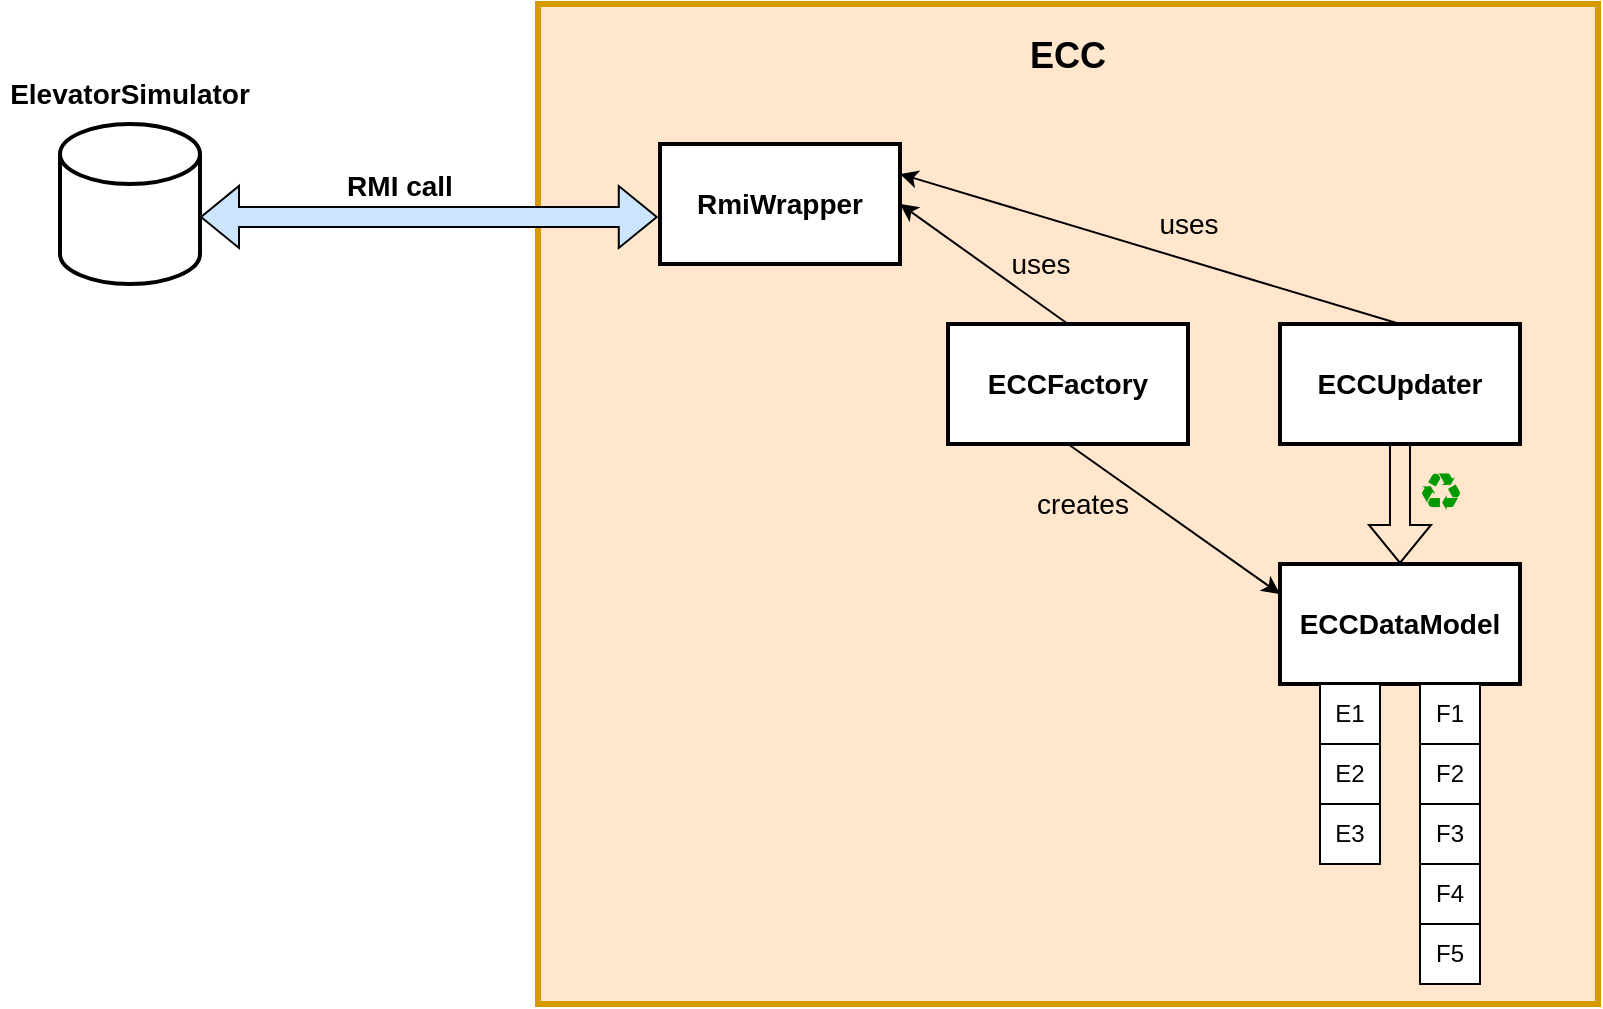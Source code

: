 <mxfile version="16.2.7" type="device"><diagram id="3RpfQ6hNFH88XMWcWQRx" name="Page-1"><mxGraphModel dx="782" dy="792" grid="1" gridSize="10" guides="1" tooltips="1" connect="1" arrows="1" fold="1" page="1" pageScale="1" pageWidth="1169" pageHeight="827" math="0" shadow="0"><root><mxCell id="0"/><mxCell id="1" parent="0"/><mxCell id="THf-YUbgfOtrubaINq57-1" value="ECC" style="rounded=0;whiteSpace=wrap;html=1;fillColor=#ffe6cc;strokeColor=#d79b00;glass=0;shadow=0;sketch=0;align=center;verticalAlign=top;spacing=11;fontSize=18;fontStyle=1;strokeWidth=3;" vertex="1" parent="1"><mxGeometry x="379" y="170" width="530" height="500" as="geometry"/></mxCell><mxCell id="THf-YUbgfOtrubaINq57-2" value="ECCUpdater" style="rounded=0;whiteSpace=wrap;html=1;fontStyle=1;fontSize=14;strokeWidth=2;" vertex="1" parent="1"><mxGeometry x="750" y="330" width="120" height="60" as="geometry"/></mxCell><mxCell id="THf-YUbgfOtrubaINq57-3" value="ECCFactory" style="rounded=0;whiteSpace=wrap;html=1;fontSize=14;fontStyle=1;strokeWidth=2;" vertex="1" parent="1"><mxGeometry x="584" y="330" width="120" height="60" as="geometry"/></mxCell><mxCell id="THf-YUbgfOtrubaINq57-4" value="ECCDataModel" style="rounded=0;whiteSpace=wrap;html=1;fontSize=14;fontStyle=1;strokeWidth=2;" vertex="1" parent="1"><mxGeometry x="750" y="450" width="120" height="60" as="geometry"/></mxCell><mxCell id="THf-YUbgfOtrubaINq57-5" value="" style="shape=flexArrow;endArrow=classic;startArrow=classic;html=1;rounded=0;fontSize=14;entryX=0.113;entryY=0.213;entryDx=0;entryDy=0;entryPerimeter=0;exitX=1;exitY=0.581;exitDx=0;exitDy=0;exitPerimeter=0;labelBackgroundColor=default;labelBorderColor=none;strokeWidth=1;fillColor=#CCE5FF;" edge="1" parent="1" source="THf-YUbgfOtrubaINq57-6" target="THf-YUbgfOtrubaINq57-1"><mxGeometry width="100" height="100" relative="1" as="geometry"><mxPoint x="220" y="277" as="sourcePoint"/><mxPoint x="389" y="310" as="targetPoint"/></mxGeometry></mxCell><mxCell id="THf-YUbgfOtrubaINq57-6" value="" style="shape=cylinder3;whiteSpace=wrap;html=1;boundedLbl=1;backgroundOutline=1;size=15;rounded=0;shadow=0;glass=0;sketch=0;fontSize=14;strokeWidth=2;gradientColor=none;" vertex="1" parent="1"><mxGeometry x="140" y="230" width="70" height="80" as="geometry"/></mxCell><mxCell id="THf-YUbgfOtrubaINq57-8" value="&lt;b&gt;ElevatorSimulator&lt;/b&gt;" style="text;html=1;strokeColor=none;fillColor=none;align=center;verticalAlign=middle;whiteSpace=wrap;rounded=0;shadow=0;glass=0;sketch=0;fontSize=14;" vertex="1" parent="1"><mxGeometry x="110" y="200" width="130" height="30" as="geometry"/></mxCell><mxCell id="THf-YUbgfOtrubaINq57-9" value="&lt;b&gt;RMI call&lt;/b&gt;" style="text;html=1;strokeColor=none;fillColor=none;align=center;verticalAlign=middle;whiteSpace=wrap;rounded=0;shadow=0;glass=0;sketch=0;fontSize=14;" vertex="1" parent="1"><mxGeometry x="245" y="246" width="130" height="30" as="geometry"/></mxCell><mxCell id="THf-YUbgfOtrubaINq57-10" value="RmiWrapper" style="rounded=0;whiteSpace=wrap;html=1;fontSize=14;fontStyle=1;strokeWidth=2;" vertex="1" parent="1"><mxGeometry x="440" y="240" width="120" height="60" as="geometry"/></mxCell><mxCell id="THf-YUbgfOtrubaINq57-14" value="" style="endArrow=classic;html=1;rounded=0;fontSize=14;exitX=0.5;exitY=0;exitDx=0;exitDy=0;entryX=1;entryY=0.5;entryDx=0;entryDy=0;" edge="1" parent="1" source="THf-YUbgfOtrubaINq57-3" target="THf-YUbgfOtrubaINq57-10"><mxGeometry width="50" height="50" relative="1" as="geometry"><mxPoint x="510" y="420" as="sourcePoint"/><mxPoint x="560" y="370" as="targetPoint"/></mxGeometry></mxCell><mxCell id="THf-YUbgfOtrubaINq57-16" value="uses" style="edgeLabel;html=1;align=center;verticalAlign=middle;resizable=0;points=[];fontSize=14;labelBackgroundColor=none;" vertex="1" connectable="0" parent="THf-YUbgfOtrubaINq57-14"><mxGeometry x="0.191" y="2" relative="1" as="geometry"><mxPoint x="37" y="4" as="offset"/></mxGeometry></mxCell><mxCell id="THf-YUbgfOtrubaINq57-15" value="" style="endArrow=classic;html=1;rounded=0;fontSize=14;exitX=0.5;exitY=0;exitDx=0;exitDy=0;entryX=1;entryY=0.25;entryDx=0;entryDy=0;" edge="1" parent="1" source="THf-YUbgfOtrubaINq57-2" target="THf-YUbgfOtrubaINq57-10"><mxGeometry width="50" height="50" relative="1" as="geometry"><mxPoint x="654" y="340" as="sourcePoint"/><mxPoint x="570" y="280" as="targetPoint"/></mxGeometry></mxCell><mxCell id="THf-YUbgfOtrubaINq57-17" value="uses" style="edgeLabel;html=1;align=center;verticalAlign=middle;resizable=0;points=[];fontSize=14;labelBackgroundColor=none;" vertex="1" connectable="0" parent="1"><mxGeometry x="703.997" y="280.004" as="geometry"/></mxCell><mxCell id="THf-YUbgfOtrubaINq57-18" value="" style="endArrow=classic;html=1;rounded=0;fontSize=14;exitX=0.5;exitY=1;exitDx=0;exitDy=0;entryX=0;entryY=0.25;entryDx=0;entryDy=0;" edge="1" parent="1" source="THf-YUbgfOtrubaINq57-3" target="THf-YUbgfOtrubaINq57-4"><mxGeometry width="50" height="50" relative="1" as="geometry"><mxPoint x="654" y="340" as="sourcePoint"/><mxPoint x="570" y="280" as="targetPoint"/></mxGeometry></mxCell><mxCell id="THf-YUbgfOtrubaINq57-19" value="creates" style="edgeLabel;html=1;align=center;verticalAlign=middle;resizable=0;points=[];fontSize=14;labelBackgroundColor=none;" vertex="1" connectable="0" parent="THf-YUbgfOtrubaINq57-18"><mxGeometry x="0.191" y="2" relative="1" as="geometry"><mxPoint x="-58" y="-13" as="offset"/></mxGeometry></mxCell><mxCell id="THf-YUbgfOtrubaINq57-22" value="" style="shape=flexArrow;endArrow=classic;html=1;rounded=0;fontSize=14;exitX=0.5;exitY=1;exitDx=0;exitDy=0;entryX=0.5;entryY=0;entryDx=0;entryDy=0;" edge="1" parent="1" source="THf-YUbgfOtrubaINq57-2" target="THf-YUbgfOtrubaINq57-4"><mxGeometry width="50" height="50" relative="1" as="geometry"><mxPoint x="780" y="450" as="sourcePoint"/><mxPoint x="830" y="400" as="targetPoint"/></mxGeometry></mxCell><mxCell id="THf-YUbgfOtrubaINq57-23" value="♻" style="edgeLabel;html=1;align=center;verticalAlign=middle;resizable=0;points=[];fontSize=26;labelBackgroundColor=none;fontColor=#009900;" vertex="1" connectable="0" parent="THf-YUbgfOtrubaINq57-22"><mxGeometry x="0.361" y="-12" relative="1" as="geometry"><mxPoint x="32" y="-17" as="offset"/></mxGeometry></mxCell><mxCell id="THf-YUbgfOtrubaINq57-28" value="&lt;font color=&quot;#000000&quot; style=&quot;font-size: 12px;&quot;&gt;&lt;span style=&quot;font-size: 12px; line-height: 1;&quot;&gt;E1&lt;/span&gt;&lt;/font&gt;" style="whiteSpace=wrap;html=1;aspect=fixed;rounded=0;shadow=0;glass=0;labelBackgroundColor=none;sketch=0;fontSize=12;fontColor=#009900;strokeWidth=1;gradientColor=none;align=center;verticalAlign=middle;spacing=0;" vertex="1" parent="1"><mxGeometry x="770" y="510" width="30" height="30" as="geometry"/></mxCell><mxCell id="THf-YUbgfOtrubaINq57-29" value="&lt;font color=&quot;#000000&quot; style=&quot;font-size: 12px&quot;&gt;&lt;span style=&quot;font-size: 12px ; line-height: 1&quot;&gt;E2&lt;/span&gt;&lt;/font&gt;" style="whiteSpace=wrap;html=1;aspect=fixed;rounded=0;shadow=0;glass=0;labelBackgroundColor=none;sketch=0;fontSize=12;fontColor=#009900;strokeWidth=1;gradientColor=none;align=center;verticalAlign=middle;spacing=0;" vertex="1" parent="1"><mxGeometry x="770" y="540" width="30" height="30" as="geometry"/></mxCell><mxCell id="THf-YUbgfOtrubaINq57-30" value="&lt;font color=&quot;#000000&quot; style=&quot;font-size: 12px&quot;&gt;&lt;span style=&quot;font-size: 12px ; line-height: 1&quot;&gt;E3&lt;/span&gt;&lt;/font&gt;" style="whiteSpace=wrap;html=1;aspect=fixed;rounded=0;shadow=0;glass=0;labelBackgroundColor=none;sketch=0;fontSize=12;fontColor=#009900;strokeWidth=1;gradientColor=none;align=center;verticalAlign=middle;spacing=0;" vertex="1" parent="1"><mxGeometry x="770" y="570" width="30" height="30" as="geometry"/></mxCell><mxCell id="THf-YUbgfOtrubaINq57-32" value="&lt;font color=&quot;#000000&quot; style=&quot;font-size: 12px&quot;&gt;&lt;span style=&quot;font-size: 12px ; line-height: 1&quot;&gt;F1&lt;/span&gt;&lt;/font&gt;" style="whiteSpace=wrap;html=1;aspect=fixed;rounded=0;shadow=0;glass=0;labelBackgroundColor=none;sketch=0;fontSize=12;fontColor=#009900;strokeWidth=1;gradientColor=none;align=center;verticalAlign=middle;spacing=0;" vertex="1" parent="1"><mxGeometry x="820" y="510" width="30" height="30" as="geometry"/></mxCell><mxCell id="THf-YUbgfOtrubaINq57-33" value="&lt;font color=&quot;#000000&quot; style=&quot;font-size: 12px&quot;&gt;&lt;span style=&quot;font-size: 12px ; line-height: 1&quot;&gt;F2&lt;/span&gt;&lt;/font&gt;" style="whiteSpace=wrap;html=1;aspect=fixed;rounded=0;shadow=0;glass=0;labelBackgroundColor=none;sketch=0;fontSize=12;fontColor=#009900;strokeWidth=1;gradientColor=none;align=center;verticalAlign=middle;spacing=0;" vertex="1" parent="1"><mxGeometry x="820" y="540" width="30" height="30" as="geometry"/></mxCell><mxCell id="THf-YUbgfOtrubaINq57-34" value="&lt;font color=&quot;#000000&quot; style=&quot;font-size: 12px&quot;&gt;&lt;span style=&quot;font-size: 12px ; line-height: 1&quot;&gt;F3&lt;/span&gt;&lt;/font&gt;" style="whiteSpace=wrap;html=1;aspect=fixed;rounded=0;shadow=0;glass=0;labelBackgroundColor=none;sketch=0;fontSize=12;fontColor=#009900;strokeWidth=1;gradientColor=none;align=center;verticalAlign=middle;spacing=0;" vertex="1" parent="1"><mxGeometry x="820" y="570" width="30" height="30" as="geometry"/></mxCell><mxCell id="THf-YUbgfOtrubaINq57-35" value="&lt;font color=&quot;#000000&quot; style=&quot;font-size: 12px&quot;&gt;&lt;span style=&quot;font-size: 12px ; line-height: 1&quot;&gt;F4&lt;br&gt;&lt;/span&gt;&lt;/font&gt;" style="whiteSpace=wrap;html=1;aspect=fixed;rounded=0;shadow=0;glass=0;labelBackgroundColor=none;sketch=0;fontSize=12;fontColor=#009900;strokeWidth=1;gradientColor=none;align=center;verticalAlign=middle;spacing=0;" vertex="1" parent="1"><mxGeometry x="820" y="600" width="30" height="30" as="geometry"/></mxCell><mxCell id="THf-YUbgfOtrubaINq57-36" value="&lt;font color=&quot;#000000&quot; style=&quot;font-size: 12px&quot;&gt;&lt;span style=&quot;font-size: 12px ; line-height: 1&quot;&gt;F5&lt;br&gt;&lt;/span&gt;&lt;/font&gt;" style="whiteSpace=wrap;html=1;aspect=fixed;rounded=0;shadow=0;glass=0;labelBackgroundColor=none;sketch=0;fontSize=12;fontColor=#009900;strokeWidth=1;gradientColor=none;align=center;verticalAlign=middle;spacing=0;" vertex="1" parent="1"><mxGeometry x="820" y="630" width="30" height="30" as="geometry"/></mxCell></root></mxGraphModel></diagram></mxfile>
